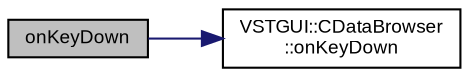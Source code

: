 digraph "onKeyDown"
{
  bgcolor="transparent";
  edge [fontname="Arial",fontsize="9",labelfontname="Arial",labelfontsize="9"];
  node [fontname="Arial",fontsize="9",shape=record];
  rankdir="LR";
  Node1 [label="onKeyDown",height=0.2,width=0.4,color="black", fillcolor="grey75", style="filled" fontcolor="black"];
  Node1 -> Node2 [color="midnightblue",fontsize="9",style="solid",fontname="Arial"];
  Node2 [label="VSTGUI::CDataBrowser\l::onKeyDown",height=0.2,width=0.4,color="black",URL="$class_v_s_t_g_u_i_1_1_c_data_browser.html#ab3e92822dfb33fc98af5cc4d4d65768d",tooltip="called if a key down event occurs and this view has focus "];
}
